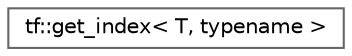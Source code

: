 digraph "类继承关系图"
{
 // LATEX_PDF_SIZE
  bgcolor="transparent";
  edge [fontname=Helvetica,fontsize=10,labelfontname=Helvetica,labelfontsize=10];
  node [fontname=Helvetica,fontsize=10,shape=box,height=0.2,width=0.4];
  rankdir="LR";
  Node0 [id="Node000000",label="tf::get_index\< T, typename \>",height=0.2,width=0.4,color="grey40", fillcolor="white", style="filled",URL="$structtf_1_1get__index.html",tooltip="*‍// std::bind for object methods"];
}
